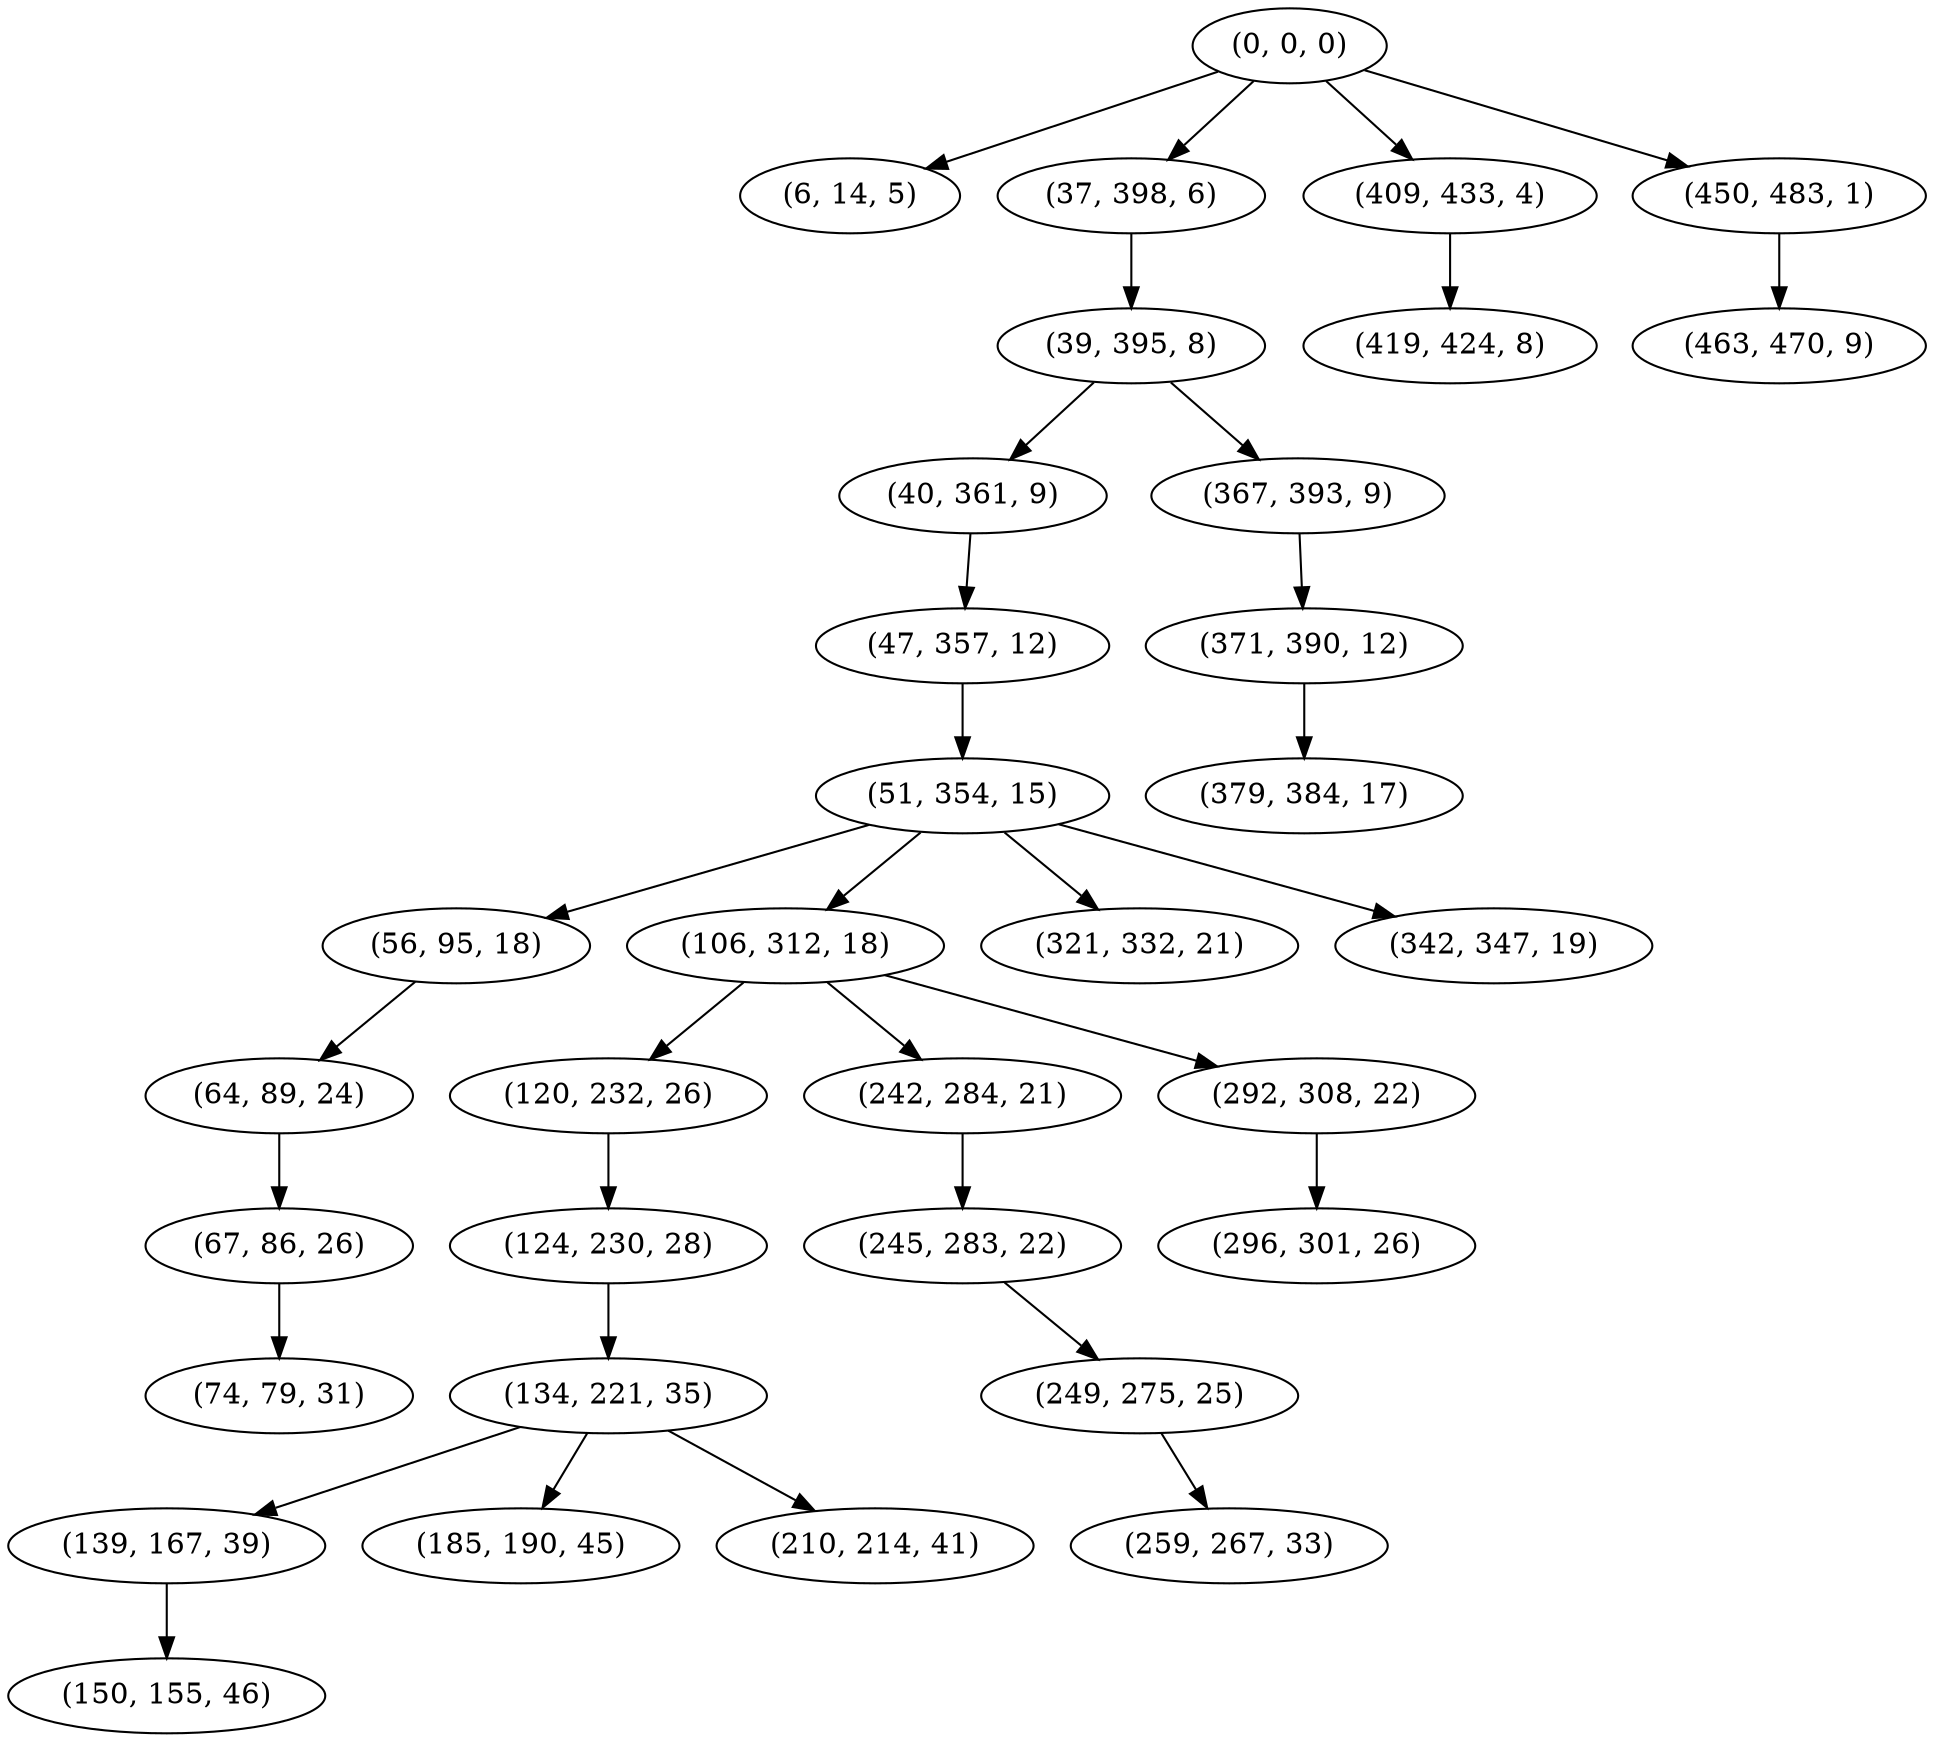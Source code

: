 digraph tree {
    "(0, 0, 0)";
    "(6, 14, 5)";
    "(37, 398, 6)";
    "(39, 395, 8)";
    "(40, 361, 9)";
    "(47, 357, 12)";
    "(51, 354, 15)";
    "(56, 95, 18)";
    "(64, 89, 24)";
    "(67, 86, 26)";
    "(74, 79, 31)";
    "(106, 312, 18)";
    "(120, 232, 26)";
    "(124, 230, 28)";
    "(134, 221, 35)";
    "(139, 167, 39)";
    "(150, 155, 46)";
    "(185, 190, 45)";
    "(210, 214, 41)";
    "(242, 284, 21)";
    "(245, 283, 22)";
    "(249, 275, 25)";
    "(259, 267, 33)";
    "(292, 308, 22)";
    "(296, 301, 26)";
    "(321, 332, 21)";
    "(342, 347, 19)";
    "(367, 393, 9)";
    "(371, 390, 12)";
    "(379, 384, 17)";
    "(409, 433, 4)";
    "(419, 424, 8)";
    "(450, 483, 1)";
    "(463, 470, 9)";
    "(0, 0, 0)" -> "(6, 14, 5)";
    "(0, 0, 0)" -> "(37, 398, 6)";
    "(0, 0, 0)" -> "(409, 433, 4)";
    "(0, 0, 0)" -> "(450, 483, 1)";
    "(37, 398, 6)" -> "(39, 395, 8)";
    "(39, 395, 8)" -> "(40, 361, 9)";
    "(39, 395, 8)" -> "(367, 393, 9)";
    "(40, 361, 9)" -> "(47, 357, 12)";
    "(47, 357, 12)" -> "(51, 354, 15)";
    "(51, 354, 15)" -> "(56, 95, 18)";
    "(51, 354, 15)" -> "(106, 312, 18)";
    "(51, 354, 15)" -> "(321, 332, 21)";
    "(51, 354, 15)" -> "(342, 347, 19)";
    "(56, 95, 18)" -> "(64, 89, 24)";
    "(64, 89, 24)" -> "(67, 86, 26)";
    "(67, 86, 26)" -> "(74, 79, 31)";
    "(106, 312, 18)" -> "(120, 232, 26)";
    "(106, 312, 18)" -> "(242, 284, 21)";
    "(106, 312, 18)" -> "(292, 308, 22)";
    "(120, 232, 26)" -> "(124, 230, 28)";
    "(124, 230, 28)" -> "(134, 221, 35)";
    "(134, 221, 35)" -> "(139, 167, 39)";
    "(134, 221, 35)" -> "(185, 190, 45)";
    "(134, 221, 35)" -> "(210, 214, 41)";
    "(139, 167, 39)" -> "(150, 155, 46)";
    "(242, 284, 21)" -> "(245, 283, 22)";
    "(245, 283, 22)" -> "(249, 275, 25)";
    "(249, 275, 25)" -> "(259, 267, 33)";
    "(292, 308, 22)" -> "(296, 301, 26)";
    "(367, 393, 9)" -> "(371, 390, 12)";
    "(371, 390, 12)" -> "(379, 384, 17)";
    "(409, 433, 4)" -> "(419, 424, 8)";
    "(450, 483, 1)" -> "(463, 470, 9)";
}
